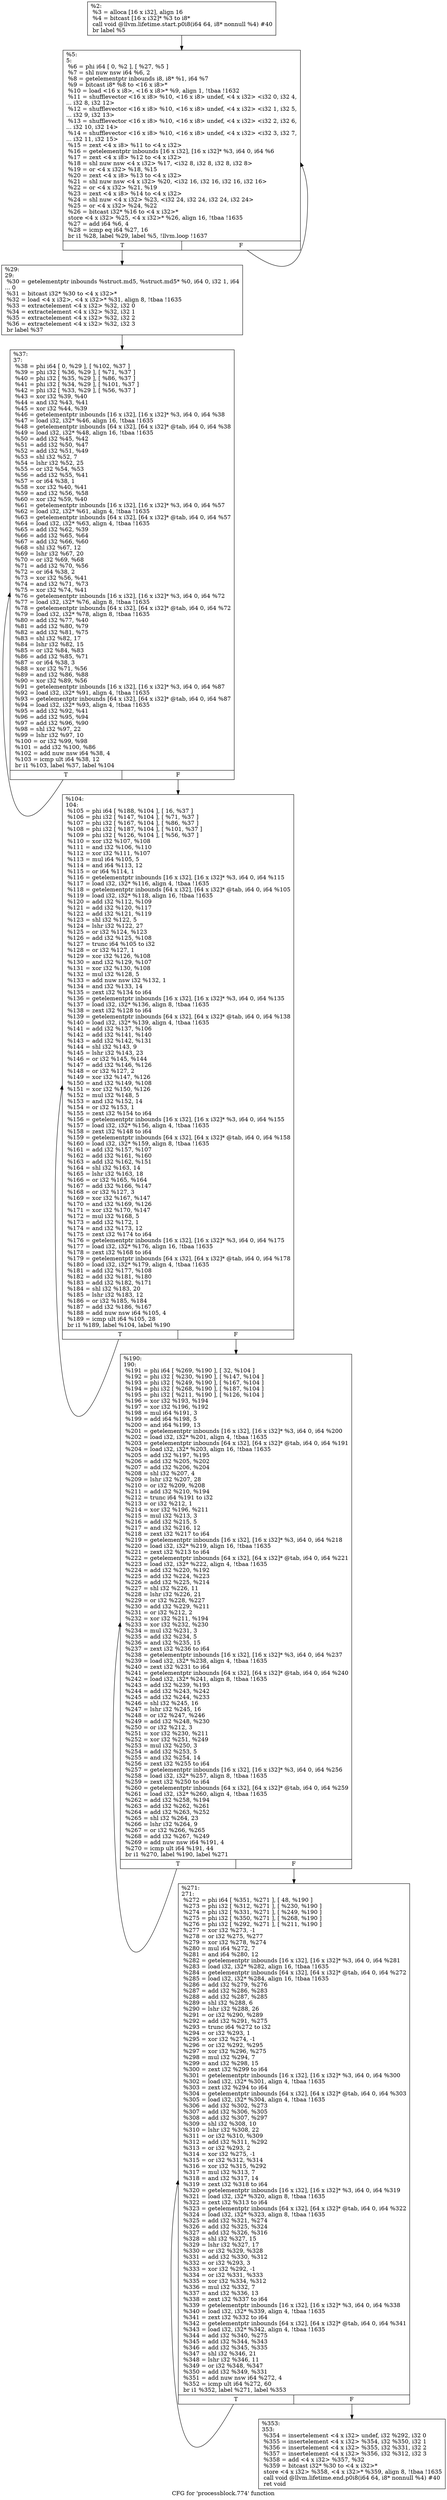 digraph "CFG for 'processblock.774' function" {
	label="CFG for 'processblock.774' function";

	Node0x1e4c7d0 [shape=record,label="{%2:\l  %3 = alloca [16 x i32], align 16\l  %4 = bitcast [16 x i32]* %3 to i8*\l  call void @llvm.lifetime.start.p0i8(i64 64, i8* nonnull %4) #40\l  br label %5\l}"];
	Node0x1e4c7d0 -> Node0x1e4c820;
	Node0x1e4c820 [shape=record,label="{%5:\l5:                                                \l  %6 = phi i64 [ 0, %2 ], [ %27, %5 ]\l  %7 = shl nuw nsw i64 %6, 2\l  %8 = getelementptr inbounds i8, i8* %1, i64 %7\l  %9 = bitcast i8* %8 to \<16 x i8\>*\l  %10 = load \<16 x i8\>, \<16 x i8\>* %9, align 1, !tbaa !1632\l  %11 = shufflevector \<16 x i8\> %10, \<16 x i8\> undef, \<4 x i32\> \<i32 0, i32 4,\l... i32 8, i32 12\>\l  %12 = shufflevector \<16 x i8\> %10, \<16 x i8\> undef, \<4 x i32\> \<i32 1, i32 5,\l... i32 9, i32 13\>\l  %13 = shufflevector \<16 x i8\> %10, \<16 x i8\> undef, \<4 x i32\> \<i32 2, i32 6,\l... i32 10, i32 14\>\l  %14 = shufflevector \<16 x i8\> %10, \<16 x i8\> undef, \<4 x i32\> \<i32 3, i32 7,\l... i32 11, i32 15\>\l  %15 = zext \<4 x i8\> %11 to \<4 x i32\>\l  %16 = getelementptr inbounds [16 x i32], [16 x i32]* %3, i64 0, i64 %6\l  %17 = zext \<4 x i8\> %12 to \<4 x i32\>\l  %18 = shl nuw nsw \<4 x i32\> %17, \<i32 8, i32 8, i32 8, i32 8\>\l  %19 = or \<4 x i32\> %18, %15\l  %20 = zext \<4 x i8\> %13 to \<4 x i32\>\l  %21 = shl nuw nsw \<4 x i32\> %20, \<i32 16, i32 16, i32 16, i32 16\>\l  %22 = or \<4 x i32\> %21, %19\l  %23 = zext \<4 x i8\> %14 to \<4 x i32\>\l  %24 = shl nuw \<4 x i32\> %23, \<i32 24, i32 24, i32 24, i32 24\>\l  %25 = or \<4 x i32\> %24, %22\l  %26 = bitcast i32* %16 to \<4 x i32\>*\l  store \<4 x i32\> %25, \<4 x i32\>* %26, align 16, !tbaa !1635\l  %27 = add i64 %6, 4\l  %28 = icmp eq i64 %27, 16\l  br i1 %28, label %29, label %5, !llvm.loop !1637\l|{<s0>T|<s1>F}}"];
	Node0x1e4c820:s0 -> Node0x1e4c870;
	Node0x1e4c820:s1 -> Node0x1e4c820;
	Node0x1e4c870 [shape=record,label="{%29:\l29:                                               \l  %30 = getelementptr inbounds %struct.md5, %struct.md5* %0, i64 0, i32 1, i64\l... 0\l  %31 = bitcast i32* %30 to \<4 x i32\>*\l  %32 = load \<4 x i32\>, \<4 x i32\>* %31, align 8, !tbaa !1635\l  %33 = extractelement \<4 x i32\> %32, i32 0\l  %34 = extractelement \<4 x i32\> %32, i32 1\l  %35 = extractelement \<4 x i32\> %32, i32 2\l  %36 = extractelement \<4 x i32\> %32, i32 3\l  br label %37\l}"];
	Node0x1e4c870 -> Node0x1e4c8c0;
	Node0x1e4c8c0 [shape=record,label="{%37:\l37:                                               \l  %38 = phi i64 [ 0, %29 ], [ %102, %37 ]\l  %39 = phi i32 [ %36, %29 ], [ %71, %37 ]\l  %40 = phi i32 [ %35, %29 ], [ %86, %37 ]\l  %41 = phi i32 [ %34, %29 ], [ %101, %37 ]\l  %42 = phi i32 [ %33, %29 ], [ %56, %37 ]\l  %43 = xor i32 %39, %40\l  %44 = and i32 %43, %41\l  %45 = xor i32 %44, %39\l  %46 = getelementptr inbounds [16 x i32], [16 x i32]* %3, i64 0, i64 %38\l  %47 = load i32, i32* %46, align 16, !tbaa !1635\l  %48 = getelementptr inbounds [64 x i32], [64 x i32]* @tab, i64 0, i64 %38\l  %49 = load i32, i32* %48, align 16, !tbaa !1635\l  %50 = add i32 %45, %42\l  %51 = add i32 %50, %47\l  %52 = add i32 %51, %49\l  %53 = shl i32 %52, 7\l  %54 = lshr i32 %52, 25\l  %55 = or i32 %54, %53\l  %56 = add i32 %55, %41\l  %57 = or i64 %38, 1\l  %58 = xor i32 %40, %41\l  %59 = and i32 %56, %58\l  %60 = xor i32 %59, %40\l  %61 = getelementptr inbounds [16 x i32], [16 x i32]* %3, i64 0, i64 %57\l  %62 = load i32, i32* %61, align 4, !tbaa !1635\l  %63 = getelementptr inbounds [64 x i32], [64 x i32]* @tab, i64 0, i64 %57\l  %64 = load i32, i32* %63, align 4, !tbaa !1635\l  %65 = add i32 %62, %39\l  %66 = add i32 %65, %64\l  %67 = add i32 %66, %60\l  %68 = shl i32 %67, 12\l  %69 = lshr i32 %67, 20\l  %70 = or i32 %69, %68\l  %71 = add i32 %70, %56\l  %72 = or i64 %38, 2\l  %73 = xor i32 %56, %41\l  %74 = and i32 %71, %73\l  %75 = xor i32 %74, %41\l  %76 = getelementptr inbounds [16 x i32], [16 x i32]* %3, i64 0, i64 %72\l  %77 = load i32, i32* %76, align 8, !tbaa !1635\l  %78 = getelementptr inbounds [64 x i32], [64 x i32]* @tab, i64 0, i64 %72\l  %79 = load i32, i32* %78, align 8, !tbaa !1635\l  %80 = add i32 %77, %40\l  %81 = add i32 %80, %79\l  %82 = add i32 %81, %75\l  %83 = shl i32 %82, 17\l  %84 = lshr i32 %82, 15\l  %85 = or i32 %84, %83\l  %86 = add i32 %85, %71\l  %87 = or i64 %38, 3\l  %88 = xor i32 %71, %56\l  %89 = and i32 %86, %88\l  %90 = xor i32 %89, %56\l  %91 = getelementptr inbounds [16 x i32], [16 x i32]* %3, i64 0, i64 %87\l  %92 = load i32, i32* %91, align 4, !tbaa !1635\l  %93 = getelementptr inbounds [64 x i32], [64 x i32]* @tab, i64 0, i64 %87\l  %94 = load i32, i32* %93, align 4, !tbaa !1635\l  %95 = add i32 %92, %41\l  %96 = add i32 %95, %94\l  %97 = add i32 %96, %90\l  %98 = shl i32 %97, 22\l  %99 = lshr i32 %97, 10\l  %100 = or i32 %99, %98\l  %101 = add i32 %100, %86\l  %102 = add nuw nsw i64 %38, 4\l  %103 = icmp ult i64 %38, 12\l  br i1 %103, label %37, label %104\l|{<s0>T|<s1>F}}"];
	Node0x1e4c8c0:s0 -> Node0x1e4c8c0;
	Node0x1e4c8c0:s1 -> Node0x1e4c910;
	Node0x1e4c910 [shape=record,label="{%104:\l104:                                              \l  %105 = phi i64 [ %188, %104 ], [ 16, %37 ]\l  %106 = phi i32 [ %147, %104 ], [ %71, %37 ]\l  %107 = phi i32 [ %167, %104 ], [ %86, %37 ]\l  %108 = phi i32 [ %187, %104 ], [ %101, %37 ]\l  %109 = phi i32 [ %126, %104 ], [ %56, %37 ]\l  %110 = xor i32 %107, %108\l  %111 = and i32 %106, %110\l  %112 = xor i32 %111, %107\l  %113 = mul i64 %105, 5\l  %114 = and i64 %113, 12\l  %115 = or i64 %114, 1\l  %116 = getelementptr inbounds [16 x i32], [16 x i32]* %3, i64 0, i64 %115\l  %117 = load i32, i32* %116, align 4, !tbaa !1635\l  %118 = getelementptr inbounds [64 x i32], [64 x i32]* @tab, i64 0, i64 %105\l  %119 = load i32, i32* %118, align 16, !tbaa !1635\l  %120 = add i32 %112, %109\l  %121 = add i32 %120, %117\l  %122 = add i32 %121, %119\l  %123 = shl i32 %122, 5\l  %124 = lshr i32 %122, 27\l  %125 = or i32 %124, %123\l  %126 = add i32 %125, %108\l  %127 = trunc i64 %105 to i32\l  %128 = or i32 %127, 1\l  %129 = xor i32 %126, %108\l  %130 = and i32 %129, %107\l  %131 = xor i32 %130, %108\l  %132 = mul i32 %128, 5\l  %133 = add nuw nsw i32 %132, 1\l  %134 = and i32 %133, 14\l  %135 = zext i32 %134 to i64\l  %136 = getelementptr inbounds [16 x i32], [16 x i32]* %3, i64 0, i64 %135\l  %137 = load i32, i32* %136, align 8, !tbaa !1635\l  %138 = zext i32 %128 to i64\l  %139 = getelementptr inbounds [64 x i32], [64 x i32]* @tab, i64 0, i64 %138\l  %140 = load i32, i32* %139, align 4, !tbaa !1635\l  %141 = add i32 %137, %106\l  %142 = add i32 %141, %140\l  %143 = add i32 %142, %131\l  %144 = shl i32 %143, 9\l  %145 = lshr i32 %143, 23\l  %146 = or i32 %145, %144\l  %147 = add i32 %146, %126\l  %148 = or i32 %127, 2\l  %149 = xor i32 %147, %126\l  %150 = and i32 %149, %108\l  %151 = xor i32 %150, %126\l  %152 = mul i32 %148, 5\l  %153 = and i32 %152, 14\l  %154 = or i32 %153, 1\l  %155 = zext i32 %154 to i64\l  %156 = getelementptr inbounds [16 x i32], [16 x i32]* %3, i64 0, i64 %155\l  %157 = load i32, i32* %156, align 4, !tbaa !1635\l  %158 = zext i32 %148 to i64\l  %159 = getelementptr inbounds [64 x i32], [64 x i32]* @tab, i64 0, i64 %158\l  %160 = load i32, i32* %159, align 8, !tbaa !1635\l  %161 = add i32 %157, %107\l  %162 = add i32 %161, %160\l  %163 = add i32 %162, %151\l  %164 = shl i32 %163, 14\l  %165 = lshr i32 %163, 18\l  %166 = or i32 %165, %164\l  %167 = add i32 %166, %147\l  %168 = or i32 %127, 3\l  %169 = xor i32 %167, %147\l  %170 = and i32 %169, %126\l  %171 = xor i32 %170, %147\l  %172 = mul i32 %168, 5\l  %173 = add i32 %172, 1\l  %174 = and i32 %173, 12\l  %175 = zext i32 %174 to i64\l  %176 = getelementptr inbounds [16 x i32], [16 x i32]* %3, i64 0, i64 %175\l  %177 = load i32, i32* %176, align 16, !tbaa !1635\l  %178 = zext i32 %168 to i64\l  %179 = getelementptr inbounds [64 x i32], [64 x i32]* @tab, i64 0, i64 %178\l  %180 = load i32, i32* %179, align 4, !tbaa !1635\l  %181 = add i32 %177, %108\l  %182 = add i32 %181, %180\l  %183 = add i32 %182, %171\l  %184 = shl i32 %183, 20\l  %185 = lshr i32 %183, 12\l  %186 = or i32 %185, %184\l  %187 = add i32 %186, %167\l  %188 = add nuw nsw i64 %105, 4\l  %189 = icmp ult i64 %105, 28\l  br i1 %189, label %104, label %190\l|{<s0>T|<s1>F}}"];
	Node0x1e4c910:s0 -> Node0x1e4c910;
	Node0x1e4c910:s1 -> Node0x1e4c960;
	Node0x1e4c960 [shape=record,label="{%190:\l190:                                              \l  %191 = phi i64 [ %269, %190 ], [ 32, %104 ]\l  %192 = phi i32 [ %230, %190 ], [ %147, %104 ]\l  %193 = phi i32 [ %249, %190 ], [ %167, %104 ]\l  %194 = phi i32 [ %268, %190 ], [ %187, %104 ]\l  %195 = phi i32 [ %211, %190 ], [ %126, %104 ]\l  %196 = xor i32 %193, %194\l  %197 = xor i32 %196, %192\l  %198 = mul i64 %191, 3\l  %199 = add i64 %198, 5\l  %200 = and i64 %199, 13\l  %201 = getelementptr inbounds [16 x i32], [16 x i32]* %3, i64 0, i64 %200\l  %202 = load i32, i32* %201, align 4, !tbaa !1635\l  %203 = getelementptr inbounds [64 x i32], [64 x i32]* @tab, i64 0, i64 %191\l  %204 = load i32, i32* %203, align 16, !tbaa !1635\l  %205 = add i32 %197, %195\l  %206 = add i32 %205, %202\l  %207 = add i32 %206, %204\l  %208 = shl i32 %207, 4\l  %209 = lshr i32 %207, 28\l  %210 = or i32 %209, %208\l  %211 = add i32 %210, %194\l  %212 = trunc i64 %191 to i32\l  %213 = or i32 %212, 1\l  %214 = xor i32 %196, %211\l  %215 = mul i32 %213, 3\l  %216 = add i32 %215, 5\l  %217 = and i32 %216, 12\l  %218 = zext i32 %217 to i64\l  %219 = getelementptr inbounds [16 x i32], [16 x i32]* %3, i64 0, i64 %218\l  %220 = load i32, i32* %219, align 16, !tbaa !1635\l  %221 = zext i32 %213 to i64\l  %222 = getelementptr inbounds [64 x i32], [64 x i32]* @tab, i64 0, i64 %221\l  %223 = load i32, i32* %222, align 4, !tbaa !1635\l  %224 = add i32 %220, %192\l  %225 = add i32 %224, %223\l  %226 = add i32 %225, %214\l  %227 = shl i32 %226, 11\l  %228 = lshr i32 %226, 21\l  %229 = or i32 %228, %227\l  %230 = add i32 %229, %211\l  %231 = or i32 %212, 2\l  %232 = xor i32 %211, %194\l  %233 = xor i32 %232, %230\l  %234 = mul i32 %231, 3\l  %235 = add i32 %234, 5\l  %236 = and i32 %235, 15\l  %237 = zext i32 %236 to i64\l  %238 = getelementptr inbounds [16 x i32], [16 x i32]* %3, i64 0, i64 %237\l  %239 = load i32, i32* %238, align 4, !tbaa !1635\l  %240 = zext i32 %231 to i64\l  %241 = getelementptr inbounds [64 x i32], [64 x i32]* @tab, i64 0, i64 %240\l  %242 = load i32, i32* %241, align 8, !tbaa !1635\l  %243 = add i32 %239, %193\l  %244 = add i32 %243, %242\l  %245 = add i32 %244, %233\l  %246 = shl i32 %245, 16\l  %247 = lshr i32 %245, 16\l  %248 = or i32 %247, %246\l  %249 = add i32 %248, %230\l  %250 = or i32 %212, 3\l  %251 = xor i32 %230, %211\l  %252 = xor i32 %251, %249\l  %253 = mul i32 %250, 3\l  %254 = add i32 %253, 5\l  %255 = and i32 %254, 14\l  %256 = zext i32 %255 to i64\l  %257 = getelementptr inbounds [16 x i32], [16 x i32]* %3, i64 0, i64 %256\l  %258 = load i32, i32* %257, align 8, !tbaa !1635\l  %259 = zext i32 %250 to i64\l  %260 = getelementptr inbounds [64 x i32], [64 x i32]* @tab, i64 0, i64 %259\l  %261 = load i32, i32* %260, align 4, !tbaa !1635\l  %262 = add i32 %258, %194\l  %263 = add i32 %262, %261\l  %264 = add i32 %263, %252\l  %265 = shl i32 %264, 23\l  %266 = lshr i32 %264, 9\l  %267 = or i32 %266, %265\l  %268 = add i32 %267, %249\l  %269 = add nuw nsw i64 %191, 4\l  %270 = icmp ult i64 %191, 44\l  br i1 %270, label %190, label %271\l|{<s0>T|<s1>F}}"];
	Node0x1e4c960:s0 -> Node0x1e4c960;
	Node0x1e4c960:s1 -> Node0x1e4c9b0;
	Node0x1e4c9b0 [shape=record,label="{%271:\l271:                                              \l  %272 = phi i64 [ %351, %271 ], [ 48, %190 ]\l  %273 = phi i32 [ %312, %271 ], [ %230, %190 ]\l  %274 = phi i32 [ %331, %271 ], [ %249, %190 ]\l  %275 = phi i32 [ %350, %271 ], [ %268, %190 ]\l  %276 = phi i32 [ %292, %271 ], [ %211, %190 ]\l  %277 = xor i32 %273, -1\l  %278 = or i32 %275, %277\l  %279 = xor i32 %278, %274\l  %280 = mul i64 %272, 7\l  %281 = and i64 %280, 12\l  %282 = getelementptr inbounds [16 x i32], [16 x i32]* %3, i64 0, i64 %281\l  %283 = load i32, i32* %282, align 16, !tbaa !1635\l  %284 = getelementptr inbounds [64 x i32], [64 x i32]* @tab, i64 0, i64 %272\l  %285 = load i32, i32* %284, align 16, !tbaa !1635\l  %286 = add i32 %279, %276\l  %287 = add i32 %286, %283\l  %288 = add i32 %287, %285\l  %289 = shl i32 %288, 6\l  %290 = lshr i32 %288, 26\l  %291 = or i32 %290, %289\l  %292 = add i32 %291, %275\l  %293 = trunc i64 %272 to i32\l  %294 = or i32 %293, 1\l  %295 = xor i32 %274, -1\l  %296 = or i32 %292, %295\l  %297 = xor i32 %296, %275\l  %298 = mul i32 %294, 7\l  %299 = and i32 %298, 15\l  %300 = zext i32 %299 to i64\l  %301 = getelementptr inbounds [16 x i32], [16 x i32]* %3, i64 0, i64 %300\l  %302 = load i32, i32* %301, align 4, !tbaa !1635\l  %303 = zext i32 %294 to i64\l  %304 = getelementptr inbounds [64 x i32], [64 x i32]* @tab, i64 0, i64 %303\l  %305 = load i32, i32* %304, align 4, !tbaa !1635\l  %306 = add i32 %302, %273\l  %307 = add i32 %306, %305\l  %308 = add i32 %307, %297\l  %309 = shl i32 %308, 10\l  %310 = lshr i32 %308, 22\l  %311 = or i32 %310, %309\l  %312 = add i32 %311, %292\l  %313 = or i32 %293, 2\l  %314 = xor i32 %275, -1\l  %315 = or i32 %312, %314\l  %316 = xor i32 %315, %292\l  %317 = mul i32 %313, 7\l  %318 = and i32 %317, 14\l  %319 = zext i32 %318 to i64\l  %320 = getelementptr inbounds [16 x i32], [16 x i32]* %3, i64 0, i64 %319\l  %321 = load i32, i32* %320, align 8, !tbaa !1635\l  %322 = zext i32 %313 to i64\l  %323 = getelementptr inbounds [64 x i32], [64 x i32]* @tab, i64 0, i64 %322\l  %324 = load i32, i32* %323, align 8, !tbaa !1635\l  %325 = add i32 %321, %274\l  %326 = add i32 %325, %324\l  %327 = add i32 %326, %316\l  %328 = shl i32 %327, 15\l  %329 = lshr i32 %327, 17\l  %330 = or i32 %329, %328\l  %331 = add i32 %330, %312\l  %332 = or i32 %293, 3\l  %333 = xor i32 %292, -1\l  %334 = or i32 %331, %333\l  %335 = xor i32 %334, %312\l  %336 = mul i32 %332, 7\l  %337 = and i32 %336, 13\l  %338 = zext i32 %337 to i64\l  %339 = getelementptr inbounds [16 x i32], [16 x i32]* %3, i64 0, i64 %338\l  %340 = load i32, i32* %339, align 4, !tbaa !1635\l  %341 = zext i32 %332 to i64\l  %342 = getelementptr inbounds [64 x i32], [64 x i32]* @tab, i64 0, i64 %341\l  %343 = load i32, i32* %342, align 4, !tbaa !1635\l  %344 = add i32 %340, %275\l  %345 = add i32 %344, %343\l  %346 = add i32 %345, %335\l  %347 = shl i32 %346, 21\l  %348 = lshr i32 %346, 11\l  %349 = or i32 %348, %347\l  %350 = add i32 %349, %331\l  %351 = add nuw nsw i64 %272, 4\l  %352 = icmp ult i64 %272, 60\l  br i1 %352, label %271, label %353\l|{<s0>T|<s1>F}}"];
	Node0x1e4c9b0:s0 -> Node0x1e4c9b0;
	Node0x1e4c9b0:s1 -> Node0x1e4ca00;
	Node0x1e4ca00 [shape=record,label="{%353:\l353:                                              \l  %354 = insertelement \<4 x i32\> undef, i32 %292, i32 0\l  %355 = insertelement \<4 x i32\> %354, i32 %350, i32 1\l  %356 = insertelement \<4 x i32\> %355, i32 %331, i32 2\l  %357 = insertelement \<4 x i32\> %356, i32 %312, i32 3\l  %358 = add \<4 x i32\> %357, %32\l  %359 = bitcast i32* %30 to \<4 x i32\>*\l  store \<4 x i32\> %358, \<4 x i32\>* %359, align 8, !tbaa !1635\l  call void @llvm.lifetime.end.p0i8(i64 64, i8* nonnull %4) #40\l  ret void\l}"];
}
